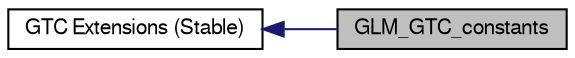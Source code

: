 digraph structs
{
  bgcolor="transparent";
  edge [fontname="FreeSans",fontsize=8,labelfontname="FreeSans",labelfontsize=8];
  node [fontname="FreeSans",fontsize=10,shape=record];
  rankdir=LR;
  Node1 [label="GTC Extensions (Stable)",height=0.2,width=0.4,color="black",URL="$group__gtc.html",tooltip="Functions and types that the GLSL specification doesn&#39;t define, but useful to..."];
  Node0 [label="GLM_GTC_constants",height=0.2,width=0.4,color="black", fillcolor="grey75", style="filled" fontcolor="black"];
  Node1->Node0 [shape=plaintext, color="midnightblue", dir="back", style="solid"];
}
